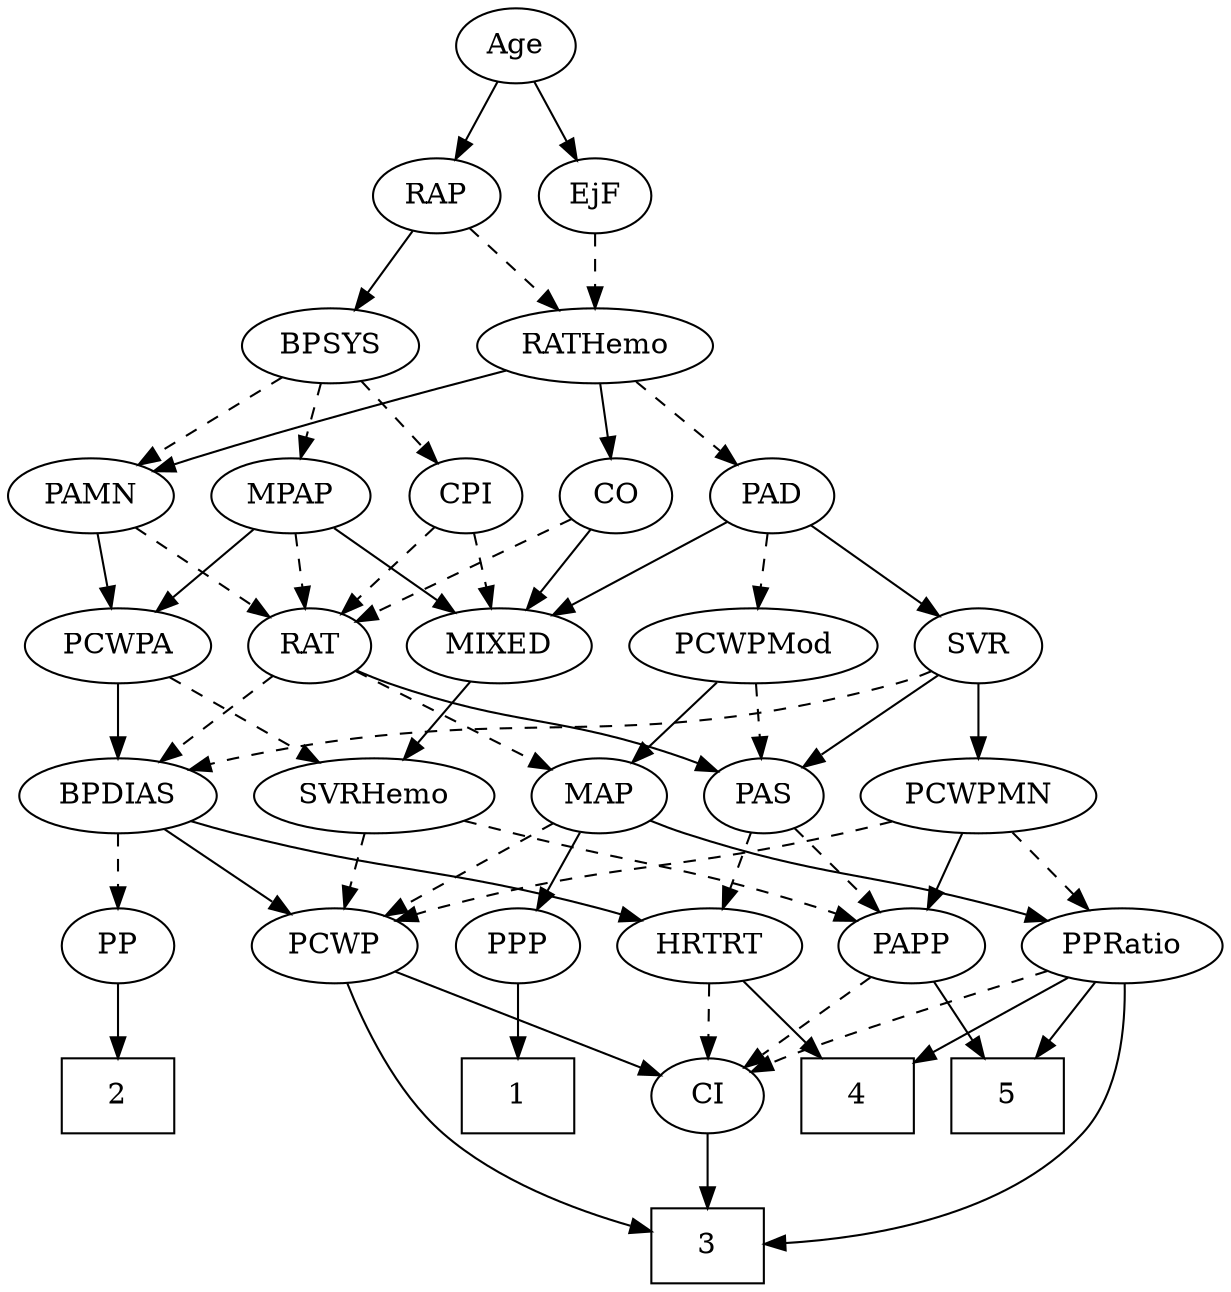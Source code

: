 strict digraph {
	graph [bb="0,0,532.04,612"];
	node [label="\N"];
	1	[height=0.5,
		pos="229.4,90",
		shape=box,
		width=0.75];
	2	[height=0.5,
		pos="54.397,90",
		shape=box,
		width=0.75];
	3	[height=0.5,
		pos="307.4,18",
		shape=box,
		width=0.75];
	4	[height=0.5,
		pos="379.4,90",
		shape=box,
		width=0.75];
	5	[height=0.5,
		pos="451.4,90",
		shape=box,
		width=0.75];
	Age	[height=0.5,
		pos="228.4,594",
		width=0.75];
	EjF	[height=0.5,
		pos="265.4,522",
		width=0.75];
	Age -> EjF	[pos="e,256.86,539.15 236.98,576.76 241.46,568.28 247.05,557.71 252.08,548.2",
		style=solid];
	RAP	[height=0.5,
		pos="192.4,522",
		width=0.77632];
	Age -> RAP	[pos="e,200.95,539.63 220.05,576.76 215.75,568.4 210.4,558.02 205.57,548.61",
		style=solid];
	RATHemo	[height=0.5,
		pos="265.4,450",
		width=1.3721];
	EjF -> RATHemo	[pos="e,265.4,468.1 265.4,503.7 265.4,495.98 265.4,486.71 265.4,478.11",
		style=dashed];
	BPSYS	[height=0.5,
		pos="148.4,450",
		width=1.0471];
	RAP -> BPSYS	[pos="e,158.96,467.8 182.41,505.12 177.11,496.68 170.46,486.1 164.45,476.55",
		style=solid];
	RAP -> RATHemo	[pos="e,248.76,466.95 207.52,506.5 217.29,497.13 230.22,484.73 241.38,474.03",
		style=dashed];
	MIXED	[height=0.5,
		pos="226.4,306",
		width=1.1193];
	SVRHemo	[height=0.5,
		pos="164.4,234",
		width=1.3902];
	MIXED -> SVRHemo	[pos="e,178.84,251.31 212.33,289.12 204.43,280.2 194.43,268.91 185.6,258.94",
		style=solid];
	MPAP	[height=0.5,
		pos="125.4,378",
		width=0.97491];
	MPAP -> MIXED	[pos="e,205.44,321.52 145.35,363.17 160.14,352.92 180.52,338.8 197.14,327.28",
		style=solid];
	RAT	[height=0.5,
		pos="140.4,306",
		width=0.75827];
	MPAP -> RAT	[pos="e,136.69,324.28 129.03,360.05 130.7,352.26 132.72,342.82 134.59,334.08",
		style=dashed];
	PCWPA	[height=0.5,
		pos="53.397,306",
		width=1.1555];
	MPAP -> PCWPA	[pos="e,69.488,322.64 109.77,361.81 100.19,352.49 87.73,340.38 76.964,329.91",
		style=solid];
	BPSYS -> MPAP	[pos="e,130.91,395.79 142.83,432.05 140.2,424.06 137.01,414.33 134.07,405.4",
		style=dashed];
	PAMN	[height=0.5,
		pos="36.397,378",
		width=1.011];
	BPSYS -> PAMN	[pos="e,58.097,392.56 126.27,435.17 109.21,424.51 85.429,409.65 66.616,397.89",
		style=dashed];
	CPI	[height=0.5,
		pos="205.4,378",
		width=0.75];
	BPSYS -> CPI	[pos="e,193.03,394.19 161.62,432.76 169.02,423.68 178.37,412.19 186.53,402.18",
		style=dashed];
	PAD	[height=0.5,
		pos="351.4,378",
		width=0.79437];
	PAD -> MIXED	[pos="e,250.49,320.49 330.76,365.44 311.37,354.59 282.06,338.17 259.42,325.5",
		style=solid];
	SVR	[height=0.5,
		pos="434.4,306",
		width=0.77632];
	PAD -> SVR	[pos="e,418.03,320.8 367.79,363.17 379.84,353.01 396.42,339.03 410.02,327.56",
		style=solid];
	PCWPMod	[height=0.5,
		pos="336.4,306",
		width=1.4443];
	PAD -> PCWPMod	[pos="e,340.1,324.28 347.77,360.05 346.1,352.26 344.07,342.82 342.2,334.08",
		style=dashed];
	CO	[height=0.5,
		pos="277.4,378",
		width=0.75];
	CO -> MIXED	[pos="e,238.39,323.47 266.08,361.46 259.72,352.74 251.64,341.65 244.44,331.76",
		style=solid];
	CO -> RAT	[pos="e,161.4,317.73 256.59,366.37 233.66,354.65 196.56,335.7 170.47,322.37",
		style=dashed];
	PAS	[height=0.5,
		pos="339.4,234",
		width=0.75];
	PAPP	[height=0.5,
		pos="403.4,162",
		width=0.88464];
	PAS -> PAPP	[pos="e,389.4,178.31 352.97,218.15 361.51,208.82 372.7,196.57 382.37,186",
		style=dashed];
	HRTRT	[height=0.5,
		pos="314.4,162",
		width=1.1013];
	PAS -> HRTRT	[pos="e,320.45,179.96 333.47,216.41 330.62,208.42 327.13,198.64 323.91,189.64",
		style=dashed];
	PAMN -> RAT	[pos="e,121.82,319.5 57.443,362.83 73.516,352.02 95.792,337.02 113.21,325.3",
		style=dashed];
	PAMN -> PCWPA	[pos="e,49.201,324.28 40.512,360.05 42.405,352.26 44.697,342.82 46.82,334.08",
		style=solid];
	RATHemo -> PAD	[pos="e,334.57,392.7 284.91,433.12 297.31,423.03 313.45,409.88 326.73,399.07",
		style=dashed];
	RATHemo -> CO	[pos="e,274.46,396.1 268.36,431.7 269.69,423.98 271.27,414.71 272.75,406.11",
		style=solid];
	RATHemo -> PAMN	[pos="e,64.357,389.96 226.35,438.74 188.91,428.66 130.93,412.46 81.397,396 78.97,395.19 76.479,394.34 73.975,393.45",
		style=solid];
	CPI -> MIXED	[pos="e,221.21,324.28 210.48,360.05 212.82,352.26 215.65,342.82 218.27,334.08",
		style=dashed];
	CPI -> RAT	[pos="e,154.16,321.82 191.61,362.15 182.74,352.6 171.03,339.99 161.06,329.25",
		style=dashed];
	RAT -> PAS	[pos="e,318.32,245.65 161.69,294.55 166.77,292.24 172.23,289.91 177.4,288 232.02,267.78 248.88,272.5 303.4,252 305.24,251.31 307.12,250.56 \
309,249.77",
		style=solid];
	BPDIAS	[height=0.5,
		pos="54.397,234",
		width=1.1735];
	RAT -> BPDIAS	[pos="e,73.323,250.41 123.82,291.5 111.74,281.67 95.121,268.15 81.173,256.79",
		style=dashed];
	MAP	[height=0.5,
		pos="263.4,234",
		width=0.84854];
	RAT -> MAP	[pos="e,242.13,247.1 160.43,293.6 180.18,282.36 210.59,265.05 233.25,252.15",
		style=dashed];
	SVR -> PAS	[pos="e,356.86,247.87 416.53,291.83 401.97,281.11 381.24,265.83 364.93,253.82",
		style=solid];
	PCWPMN	[height=0.5,
		pos="434.4,234",
		width=1.3902];
	SVR -> PCWPMN	[pos="e,434.4,252.1 434.4,287.7 434.4,279.98 434.4,270.71 434.4,262.11",
		style=solid];
	SVR -> BPDIAS	[pos="e,85.405,246.43 413.3,293.96 408.21,291.67 402.7,289.51 397.4,288 271.61,252.28 232.94,280.82 105.4,252 102.02,251.24 98.545,250.34 \
95.079,249.36",
		style=dashed];
	PCWPMod -> PAS	[pos="e,338.66,252.1 337.14,287.7 337.47,279.98 337.87,270.71 338.23,262.11",
		style=dashed];
	PCWPMod -> MAP	[pos="e,278.74,249.72 319.47,288.76 309.57,279.27 296.95,267.17 286.19,256.85",
		style=solid];
	PCWPA -> SVRHemo	[pos="e,140.43,250.11 75.859,290.83 91.974,280.67 113.93,266.83 131.95,255.46",
		style=dashed];
	PCWPA -> BPDIAS	[pos="e,54.152,252.1 53.644,287.7 53.754,279.98 53.887,270.71 54.009,262.11",
		style=solid];
	PPRatio	[height=0.5,
		pos="492.4,162",
		width=1.1013];
	PCWPMN -> PPRatio	[pos="e,479.15,178.99 448.14,216.41 455.47,207.57 464.61,196.53 472.69,186.79",
		style=dashed];
	PCWP	[height=0.5,
		pos="149.4,162",
		width=0.97491];
	PCWPMN -> PCWP	[pos="e,175.67,174 397.39,221.81 390.13,219.77 382.54,217.73 375.4,216 295.26,196.57 272.6,202.94 193.4,180 190.76,179.24 188.06,178.38 \
185.35,177.47",
		style=dashed];
	PCWPMN -> PAPP	[pos="e,410.83,179.79 426.89,216.05 423.31,207.97 418.95,198.12 414.96,189.11",
		style=solid];
	SVRHemo -> PCWP	[pos="e,153.06,180.1 160.69,215.7 159.04,207.98 157.05,198.71 155.21,190.11",
		style=dashed];
	SVRHemo -> PAPP	[pos="e,379.08,174.02 202.12,221.96 209.18,219.94 216.51,217.88 223.4,216 285.38,199.1 302.55,200.62 363.4,180 365.49,179.29 367.62,178.52 \
369.76,177.72",
		style=dashed];
	PP	[height=0.5,
		pos="54.397,162",
		width=0.75];
	BPDIAS -> PP	[pos="e,54.397,180.1 54.397,215.7 54.397,207.98 54.397,198.71 54.397,190.11",
		style=dashed];
	BPDIAS -> PCWP	[pos="e,130.25,177.11 74.544,218.15 88.294,208.02 106.68,194.47 121.79,183.34",
		style=solid];
	BPDIAS -> HRTRT	[pos="e,284.51,173.97 86.075,221.89 92.438,219.82 99.103,217.75 105.4,216 175.62,196.45 195.3,199.98 265.4,180 268.51,179.11 271.72,178.14 \
274.94,177.12",
		style=solid];
	PPP	[height=0.5,
		pos="229.4,162",
		width=0.75];
	MAP -> PPP	[pos="e,237.4,179.47 255.34,216.41 251.32,208.13 246.36,197.92 241.86,188.66",
		style=solid];
	MAP -> PPRatio	[pos="e,462.58,174.03 286.86,222.33 292.23,220.08 297.96,217.84 303.4,216 364.67,195.29 382.52,198.82 444.4,180 447.17,179.16 450.02,178.25 \
452.89,177.31",
		style=solid];
	MAP -> PCWP	[pos="e,171.15,176.36 243.02,220.49 225.47,209.71 199.88,194 179.9,181.73",
		style=dashed];
	PP -> 2	[pos="e,54.397,108.1 54.397,143.7 54.397,135.98 54.397,126.71 54.397,118.11",
		style=solid];
	PPP -> 1	[pos="e,229.4,108.1 229.4,143.7 229.4,135.98 229.4,126.71 229.4,118.11",
		style=solid];
	PPRatio -> 3	[pos="e,334.59,18.079 496.76,143.9 500.65,124.34 503.55,92.374 487.4,72 453.44,29.168 386.68,19.714 344.69,18.285",
		style=solid];
	PPRatio -> 4	[pos="e,406.74,107.94 469.8,147 454.33,137.42 433.49,124.51 415.71,113.5",
		style=solid];
	PPRatio -> 5	[pos="e,461.62,108.45 482.68,144.41 477.92,136.28 472.08,126.31 466.73,117.18",
		style=solid];
	CI	[height=0.5,
		pos="307.4,90",
		width=0.75];
	PPRatio -> CI	[pos="e,328.56,101.42 461.91,150.2 419.16,135.05 346.26,109.18 343.4,108 341.58,107.25 339.71,106.45 337.84,105.63",
		style=dashed];
	PCWP -> 3	[pos="e,279.95,26.055 154.07,143.85 160.2,124.24 172.68,92.229 193.4,72 214.81,51.094 245.99,37.379 270.33,29.149",
		style=solid];
	PCWP -> CI	[pos="e,285.24,100.81 175.13,149.6 202.63,137.42 246.24,118.09 275.8,105",
		style=solid];
	CI -> 3	[pos="e,307.4,36.104 307.4,71.697 307.4,63.983 307.4,54.712 307.4,46.112",
		style=solid];
	PAPP -> 5	[pos="e,439.65,108.12 414.53,144.76 420.3,136.35 427.47,125.89 433.96,116.44",
		style=solid];
	PAPP -> CI	[pos="e,325.03,103.86 384.43,147.17 369.86,136.55 349.58,121.76 333.48,110.02",
		style=dashed];
	HRTRT -> 4	[pos="e,363.34,108.29 329.15,145.12 337.19,136.46 347.31,125.55 356.37,115.8",
		style=solid];
	HRTRT -> CI	[pos="e,309.11,108.1 312.67,143.7 311.9,135.98 310.97,126.71 310.11,118.11",
		style=dashed];
}
